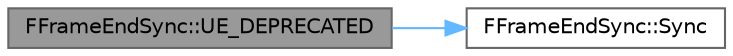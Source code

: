 digraph "FFrameEndSync::UE_DEPRECATED"
{
 // INTERACTIVE_SVG=YES
 // LATEX_PDF_SIZE
  bgcolor="transparent";
  edge [fontname=Helvetica,fontsize=10,labelfontname=Helvetica,labelfontsize=10];
  node [fontname=Helvetica,fontsize=10,shape=box,height=0.2,width=0.4];
  rankdir="LR";
  Node1 [id="Node000001",label="FFrameEndSync::UE_DEPRECATED",height=0.2,width=0.4,color="gray40", fillcolor="grey60", style="filled", fontcolor="black",tooltip="Syncs the game thread based on progress throughout the rendering pipeline."];
  Node1 -> Node2 [id="edge1_Node000001_Node000002",color="steelblue1",style="solid",tooltip=" "];
  Node2 [id="Node000002",label="FFrameEndSync::Sync",height=0.2,width=0.4,color="grey40", fillcolor="white", style="filled",URL="$d5/dc3/namespaceFFrameEndSync.html#acc123f41e05631764bcf304b71fca328",tooltip=" "];
}
